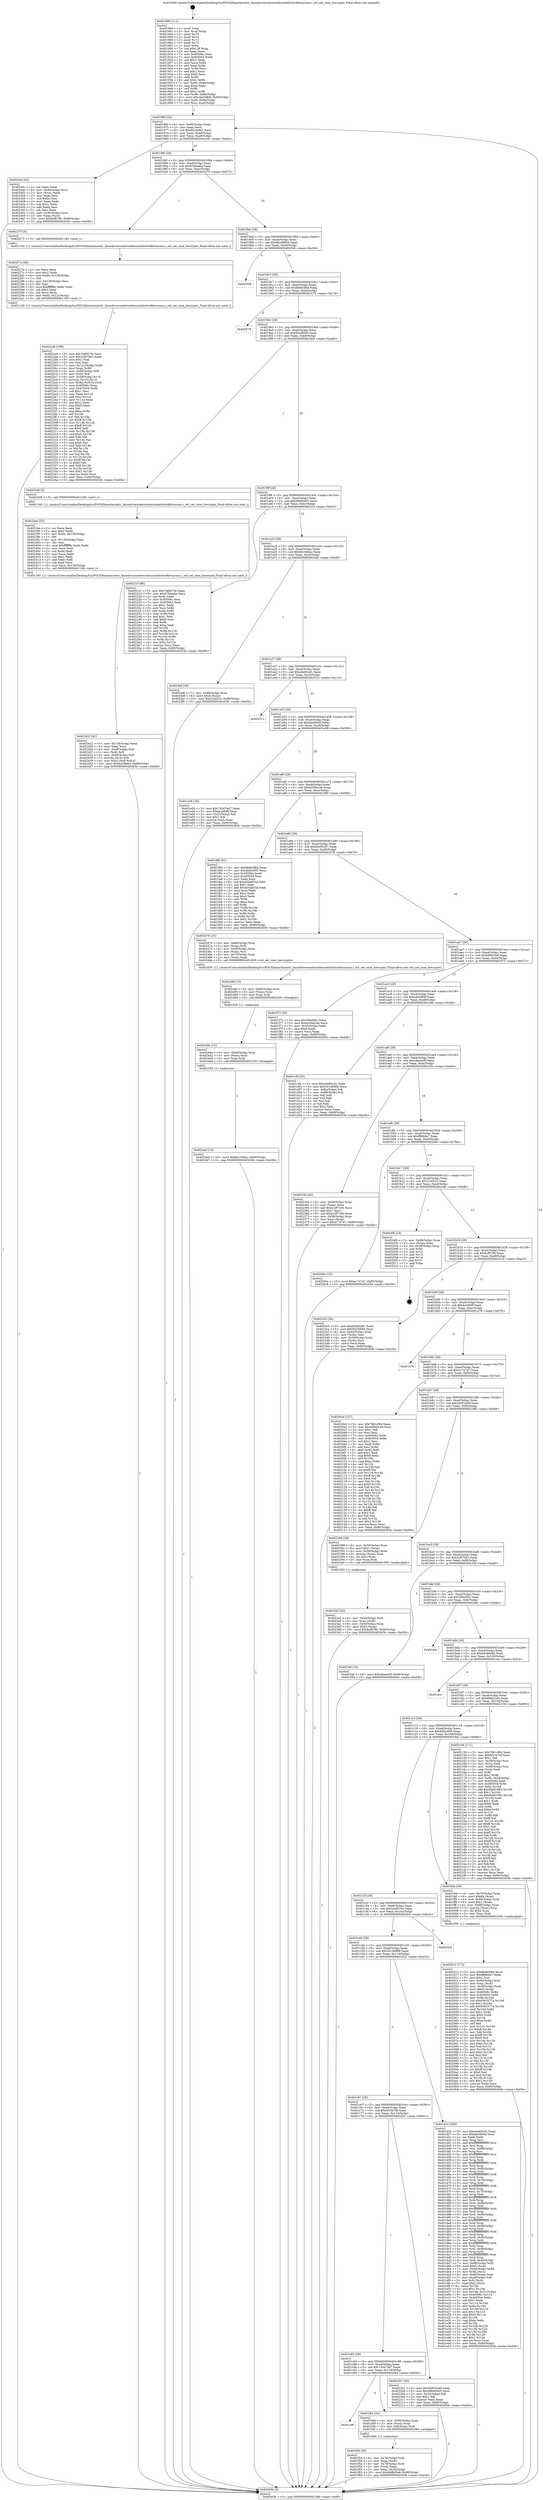 digraph "0x401900" {
  label = "0x401900 (/mnt/c/Users/mathe/Desktop/tcc/POCII/binaries/extr_linuxdriversnetwirelessinteliwlwifidvmrxon.c_iwl_set_rxon_hwcrypto_Final-ollvm.out::main(0))"
  labelloc = "t"
  node[shape=record]

  Entry [label="",width=0.3,height=0.3,shape=circle,fillcolor=black,style=filled]
  "0x40196f" [label="{
     0x40196f [32]\l
     | [instrs]\l
     &nbsp;&nbsp;0x40196f \<+6\>: mov -0x90(%rbp),%eax\l
     &nbsp;&nbsp;0x401975 \<+2\>: mov %eax,%ecx\l
     &nbsp;&nbsp;0x401977 \<+6\>: sub $0x82c5bfe3,%ecx\l
     &nbsp;&nbsp;0x40197d \<+6\>: mov %eax,-0xa4(%rbp)\l
     &nbsp;&nbsp;0x401983 \<+6\>: mov %ecx,-0xa8(%rbp)\l
     &nbsp;&nbsp;0x401989 \<+6\>: je 000000000040244c \<main+0xb4c\>\l
  }"]
  "0x40244c" [label="{
     0x40244c [42]\l
     | [instrs]\l
     &nbsp;&nbsp;0x40244c \<+2\>: xor %eax,%eax\l
     &nbsp;&nbsp;0x40244e \<+4\>: mov -0x40(%rbp),%rcx\l
     &nbsp;&nbsp;0x402452 \<+2\>: mov (%rcx),%edx\l
     &nbsp;&nbsp;0x402454 \<+2\>: mov %eax,%esi\l
     &nbsp;&nbsp;0x402456 \<+2\>: sub %edx,%esi\l
     &nbsp;&nbsp;0x402458 \<+2\>: mov %eax,%edx\l
     &nbsp;&nbsp;0x40245a \<+3\>: sub $0x1,%edx\l
     &nbsp;&nbsp;0x40245d \<+2\>: add %edx,%esi\l
     &nbsp;&nbsp;0x40245f \<+2\>: sub %esi,%eax\l
     &nbsp;&nbsp;0x402461 \<+4\>: mov -0x40(%rbp),%rcx\l
     &nbsp;&nbsp;0x402465 \<+2\>: mov %eax,(%rcx)\l
     &nbsp;&nbsp;0x402467 \<+10\>: movl $0x8cf9786,-0x90(%rbp)\l
     &nbsp;&nbsp;0x402471 \<+5\>: jmp 000000000040263b \<main+0xd3b\>\l
  }"]
  "0x40198f" [label="{
     0x40198f [28]\l
     | [instrs]\l
     &nbsp;&nbsp;0x40198f \<+5\>: jmp 0000000000401994 \<main+0x94\>\l
     &nbsp;&nbsp;0x401994 \<+6\>: mov -0xa4(%rbp),%eax\l
     &nbsp;&nbsp;0x40199a \<+5\>: sub $0x87fdae6a,%eax\l
     &nbsp;&nbsp;0x40199f \<+6\>: mov %eax,-0xac(%rbp)\l
     &nbsp;&nbsp;0x4019a5 \<+6\>: je 0000000000402275 \<main+0x975\>\l
  }"]
  Exit [label="",width=0.3,height=0.3,shape=circle,fillcolor=black,style=filled,peripheries=2]
  "0x402275" [label="{
     0x402275 [5]\l
     | [instrs]\l
     &nbsp;&nbsp;0x402275 \<+5\>: call 0000000000401160 \<next_i\>\l
     | [calls]\l
     &nbsp;&nbsp;0x401160 \{1\} (/mnt/c/Users/mathe/Desktop/tcc/POCII/binaries/extr_linuxdriversnetwirelessinteliwlwifidvmrxon.c_iwl_set_rxon_hwcrypto_Final-ollvm.out::next_i)\l
  }"]
  "0x4019ab" [label="{
     0x4019ab [28]\l
     | [instrs]\l
     &nbsp;&nbsp;0x4019ab \<+5\>: jmp 00000000004019b0 \<main+0xb0\>\l
     &nbsp;&nbsp;0x4019b0 \<+6\>: mov -0xa4(%rbp),%eax\l
     &nbsp;&nbsp;0x4019b6 \<+5\>: sub $0x8b2d892e,%eax\l
     &nbsp;&nbsp;0x4019bb \<+6\>: mov %eax,-0xb0(%rbp)\l
     &nbsp;&nbsp;0x4019c1 \<+6\>: je 0000000000402558 \<main+0xc58\>\l
  }"]
  "0x4024ad" [label="{
     0x4024ad [15]\l
     | [instrs]\l
     &nbsp;&nbsp;0x4024ad \<+10\>: movl $0x9e1046ac,-0x90(%rbp)\l
     &nbsp;&nbsp;0x4024b7 \<+5\>: jmp 000000000040263b \<main+0xd3b\>\l
  }"]
  "0x402558" [label="{
     0x402558\l
  }", style=dashed]
  "0x4019c7" [label="{
     0x4019c7 [28]\l
     | [instrs]\l
     &nbsp;&nbsp;0x4019c7 \<+5\>: jmp 00000000004019cc \<main+0xcc\>\l
     &nbsp;&nbsp;0x4019cc \<+6\>: mov -0xa4(%rbp),%eax\l
     &nbsp;&nbsp;0x4019d2 \<+5\>: sub $0x8b8d3fbd,%eax\l
     &nbsp;&nbsp;0x4019d7 \<+6\>: mov %eax,-0xb4(%rbp)\l
     &nbsp;&nbsp;0x4019dd \<+6\>: je 0000000000402579 \<main+0xc79\>\l
  }"]
  "0x40249e" [label="{
     0x40249e [15]\l
     | [instrs]\l
     &nbsp;&nbsp;0x40249e \<+4\>: mov -0x48(%rbp),%rax\l
     &nbsp;&nbsp;0x4024a2 \<+3\>: mov (%rax),%rax\l
     &nbsp;&nbsp;0x4024a5 \<+3\>: mov %rax,%rdi\l
     &nbsp;&nbsp;0x4024a8 \<+5\>: call 0000000000401030 \<free@plt\>\l
     | [calls]\l
     &nbsp;&nbsp;0x401030 \{1\} (unknown)\l
  }"]
  "0x402579" [label="{
     0x402579\l
  }", style=dashed]
  "0x4019e3" [label="{
     0x4019e3 [28]\l
     | [instrs]\l
     &nbsp;&nbsp;0x4019e3 \<+5\>: jmp 00000000004019e8 \<main+0xe8\>\l
     &nbsp;&nbsp;0x4019e8 \<+6\>: mov -0xa4(%rbp),%eax\l
     &nbsp;&nbsp;0x4019ee \<+5\>: sub $0x942df450,%eax\l
     &nbsp;&nbsp;0x4019f3 \<+6\>: mov %eax,-0xb8(%rbp)\l
     &nbsp;&nbsp;0x4019f9 \<+6\>: je 00000000004023e9 \<main+0xae9\>\l
  }"]
  "0x40248f" [label="{
     0x40248f [15]\l
     | [instrs]\l
     &nbsp;&nbsp;0x40248f \<+4\>: mov -0x60(%rbp),%rax\l
     &nbsp;&nbsp;0x402493 \<+3\>: mov (%rax),%rax\l
     &nbsp;&nbsp;0x402496 \<+3\>: mov %rax,%rdi\l
     &nbsp;&nbsp;0x402499 \<+5\>: call 0000000000401030 \<free@plt\>\l
     | [calls]\l
     &nbsp;&nbsp;0x401030 \{1\} (unknown)\l
  }"]
  "0x4023e9" [label="{
     0x4023e9 [5]\l
     | [instrs]\l
     &nbsp;&nbsp;0x4023e9 \<+5\>: call 0000000000401160 \<next_i\>\l
     | [calls]\l
     &nbsp;&nbsp;0x401160 \{1\} (/mnt/c/Users/mathe/Desktop/tcc/POCII/binaries/extr_linuxdriversnetwirelessinteliwlwifidvmrxon.c_iwl_set_rxon_hwcrypto_Final-ollvm.out::next_i)\l
  }"]
  "0x4019ff" [label="{
     0x4019ff [28]\l
     | [instrs]\l
     &nbsp;&nbsp;0x4019ff \<+5\>: jmp 0000000000401a04 \<main+0x104\>\l
     &nbsp;&nbsp;0x401a04 \<+6\>: mov -0xa4(%rbp),%eax\l
     &nbsp;&nbsp;0x401a0a \<+5\>: sub $0x99b90405,%eax\l
     &nbsp;&nbsp;0x401a0f \<+6\>: mov %eax,-0xbc(%rbp)\l
     &nbsp;&nbsp;0x401a15 \<+6\>: je 000000000040221f \<main+0x91f\>\l
  }"]
  "0x402422" [label="{
     0x402422 [42]\l
     | [instrs]\l
     &nbsp;&nbsp;0x402422 \<+6\>: mov -0x134(%rbp),%ecx\l
     &nbsp;&nbsp;0x402428 \<+3\>: imul %eax,%ecx\l
     &nbsp;&nbsp;0x40242b \<+4\>: mov -0x48(%rbp),%r8\l
     &nbsp;&nbsp;0x40242f \<+3\>: mov (%r8),%r8\l
     &nbsp;&nbsp;0x402432 \<+4\>: mov -0x40(%rbp),%r9\l
     &nbsp;&nbsp;0x402436 \<+3\>: movslq (%r9),%r9\l
     &nbsp;&nbsp;0x402439 \<+4\>: mov %ecx,(%r8,%r9,4)\l
     &nbsp;&nbsp;0x40243d \<+10\>: movl $0x82c5bfe3,-0x90(%rbp)\l
     &nbsp;&nbsp;0x402447 \<+5\>: jmp 000000000040263b \<main+0xd3b\>\l
  }"]
  "0x40221f" [label="{
     0x40221f [86]\l
     | [instrs]\l
     &nbsp;&nbsp;0x40221f \<+5\>: mov $0x7e8957fe,%eax\l
     &nbsp;&nbsp;0x402224 \<+5\>: mov $0x87fdae6a,%ecx\l
     &nbsp;&nbsp;0x402229 \<+2\>: xor %edx,%edx\l
     &nbsp;&nbsp;0x40222b \<+7\>: mov 0x40506c,%esi\l
     &nbsp;&nbsp;0x402232 \<+7\>: mov 0x405054,%edi\l
     &nbsp;&nbsp;0x402239 \<+3\>: sub $0x1,%edx\l
     &nbsp;&nbsp;0x40223c \<+3\>: mov %esi,%r8d\l
     &nbsp;&nbsp;0x40223f \<+3\>: add %edx,%r8d\l
     &nbsp;&nbsp;0x402242 \<+4\>: imul %r8d,%esi\l
     &nbsp;&nbsp;0x402246 \<+3\>: and $0x1,%esi\l
     &nbsp;&nbsp;0x402249 \<+3\>: cmp $0x0,%esi\l
     &nbsp;&nbsp;0x40224c \<+4\>: sete %r9b\l
     &nbsp;&nbsp;0x402250 \<+3\>: cmp $0xa,%edi\l
     &nbsp;&nbsp;0x402253 \<+4\>: setl %r10b\l
     &nbsp;&nbsp;0x402257 \<+3\>: mov %r9b,%r11b\l
     &nbsp;&nbsp;0x40225a \<+3\>: and %r10b,%r11b\l
     &nbsp;&nbsp;0x40225d \<+3\>: xor %r10b,%r9b\l
     &nbsp;&nbsp;0x402260 \<+3\>: or %r9b,%r11b\l
     &nbsp;&nbsp;0x402263 \<+4\>: test $0x1,%r11b\l
     &nbsp;&nbsp;0x402267 \<+3\>: cmovne %ecx,%eax\l
     &nbsp;&nbsp;0x40226a \<+6\>: mov %eax,-0x90(%rbp)\l
     &nbsp;&nbsp;0x402270 \<+5\>: jmp 000000000040263b \<main+0xd3b\>\l
  }"]
  "0x401a1b" [label="{
     0x401a1b [28]\l
     | [instrs]\l
     &nbsp;&nbsp;0x401a1b \<+5\>: jmp 0000000000401a20 \<main+0x120\>\l
     &nbsp;&nbsp;0x401a20 \<+6\>: mov -0xa4(%rbp),%eax\l
     &nbsp;&nbsp;0x401a26 \<+5\>: sub $0x9e1046ac,%eax\l
     &nbsp;&nbsp;0x401a2b \<+6\>: mov %eax,-0xc0(%rbp)\l
     &nbsp;&nbsp;0x401a31 \<+6\>: je 00000000004024df \<main+0xbdf\>\l
  }"]
  "0x4023ee" [label="{
     0x4023ee [52]\l
     | [instrs]\l
     &nbsp;&nbsp;0x4023ee \<+2\>: xor %ecx,%ecx\l
     &nbsp;&nbsp;0x4023f0 \<+5\>: mov $0x2,%edx\l
     &nbsp;&nbsp;0x4023f5 \<+6\>: mov %edx,-0x130(%rbp)\l
     &nbsp;&nbsp;0x4023fb \<+1\>: cltd\l
     &nbsp;&nbsp;0x4023fc \<+6\>: mov -0x130(%rbp),%esi\l
     &nbsp;&nbsp;0x402402 \<+2\>: idiv %esi\l
     &nbsp;&nbsp;0x402404 \<+6\>: imul $0xfffffffe,%edx,%edx\l
     &nbsp;&nbsp;0x40240a \<+2\>: mov %ecx,%edi\l
     &nbsp;&nbsp;0x40240c \<+2\>: sub %edx,%edi\l
     &nbsp;&nbsp;0x40240e \<+2\>: mov %ecx,%edx\l
     &nbsp;&nbsp;0x402410 \<+3\>: sub $0x1,%edx\l
     &nbsp;&nbsp;0x402413 \<+2\>: add %edx,%edi\l
     &nbsp;&nbsp;0x402415 \<+2\>: sub %edi,%ecx\l
     &nbsp;&nbsp;0x402417 \<+6\>: mov %ecx,-0x134(%rbp)\l
     &nbsp;&nbsp;0x40241d \<+5\>: call 0000000000401160 \<next_i\>\l
     | [calls]\l
     &nbsp;&nbsp;0x401160 \{1\} (/mnt/c/Users/mathe/Desktop/tcc/POCII/binaries/extr_linuxdriversnetwirelessinteliwlwifidvmrxon.c_iwl_set_rxon_hwcrypto_Final-ollvm.out::next_i)\l
  }"]
  "0x4024df" [label="{
     0x4024df [28]\l
     | [instrs]\l
     &nbsp;&nbsp;0x4024df \<+7\>: mov -0x88(%rbp),%rax\l
     &nbsp;&nbsp;0x4024e6 \<+6\>: movl $0x0,(%rax)\l
     &nbsp;&nbsp;0x4024ec \<+10\>: movl $0x31bf223,-0x90(%rbp)\l
     &nbsp;&nbsp;0x4024f6 \<+5\>: jmp 000000000040263b \<main+0xd3b\>\l
  }"]
  "0x401a37" [label="{
     0x401a37 [28]\l
     | [instrs]\l
     &nbsp;&nbsp;0x401a37 \<+5\>: jmp 0000000000401a3c \<main+0x13c\>\l
     &nbsp;&nbsp;0x401a3c \<+6\>: mov -0xa4(%rbp),%eax\l
     &nbsp;&nbsp;0x401a42 \<+5\>: sub $0xa4e65cd1,%eax\l
     &nbsp;&nbsp;0x401a47 \<+6\>: mov %eax,-0xc4(%rbp)\l
     &nbsp;&nbsp;0x401a4d \<+6\>: je 0000000000402513 \<main+0xc13\>\l
  }"]
  "0x4023a5" [label="{
     0x4023a5 [32]\l
     | [instrs]\l
     &nbsp;&nbsp;0x4023a5 \<+4\>: mov -0x48(%rbp),%rdi\l
     &nbsp;&nbsp;0x4023a9 \<+3\>: mov %rax,(%rdi)\l
     &nbsp;&nbsp;0x4023ac \<+4\>: mov -0x40(%rbp),%rax\l
     &nbsp;&nbsp;0x4023b0 \<+6\>: movl $0x0,(%rax)\l
     &nbsp;&nbsp;0x4023b6 \<+10\>: movl $0x8cf9786,-0x90(%rbp)\l
     &nbsp;&nbsp;0x4023c0 \<+5\>: jmp 000000000040263b \<main+0xd3b\>\l
  }"]
  "0x402513" [label="{
     0x402513\l
  }", style=dashed]
  "0x401a53" [label="{
     0x401a53 [28]\l
     | [instrs]\l
     &nbsp;&nbsp;0x401a53 \<+5\>: jmp 0000000000401a58 \<main+0x158\>\l
     &nbsp;&nbsp;0x401a58 \<+6\>: mov -0xa4(%rbp),%eax\l
     &nbsp;&nbsp;0x401a5e \<+5\>: sub $0xabc9fc0d,%eax\l
     &nbsp;&nbsp;0x401a63 \<+6\>: mov %eax,-0xc8(%rbp)\l
     &nbsp;&nbsp;0x401a69 \<+6\>: je 0000000000401e58 \<main+0x558\>\l
  }"]
  "0x4022a6" [label="{
     0x4022a6 [169]\l
     | [instrs]\l
     &nbsp;&nbsp;0x4022a6 \<+5\>: mov $0x7e8957fe,%ecx\l
     &nbsp;&nbsp;0x4022ab \<+5\>: mov $0x3cf070e3,%edx\l
     &nbsp;&nbsp;0x4022b0 \<+3\>: mov $0x1,%dil\l
     &nbsp;&nbsp;0x4022b3 \<+2\>: xor %esi,%esi\l
     &nbsp;&nbsp;0x4022b5 \<+7\>: mov -0x12c(%rbp),%r8d\l
     &nbsp;&nbsp;0x4022bc \<+4\>: imul %eax,%r8d\l
     &nbsp;&nbsp;0x4022c0 \<+4\>: mov -0x60(%rbp),%r9\l
     &nbsp;&nbsp;0x4022c4 \<+3\>: mov (%r9),%r9\l
     &nbsp;&nbsp;0x4022c7 \<+4\>: mov -0x58(%rbp),%r10\l
     &nbsp;&nbsp;0x4022cb \<+3\>: movslq (%r10),%r10\l
     &nbsp;&nbsp;0x4022ce \<+4\>: mov %r8d,(%r9,%r10,4)\l
     &nbsp;&nbsp;0x4022d2 \<+7\>: mov 0x40506c,%eax\l
     &nbsp;&nbsp;0x4022d9 \<+8\>: mov 0x405054,%r8d\l
     &nbsp;&nbsp;0x4022e1 \<+3\>: sub $0x1,%esi\l
     &nbsp;&nbsp;0x4022e4 \<+3\>: mov %eax,%r11d\l
     &nbsp;&nbsp;0x4022e7 \<+3\>: add %esi,%r11d\l
     &nbsp;&nbsp;0x4022ea \<+4\>: imul %r11d,%eax\l
     &nbsp;&nbsp;0x4022ee \<+3\>: and $0x1,%eax\l
     &nbsp;&nbsp;0x4022f1 \<+3\>: cmp $0x0,%eax\l
     &nbsp;&nbsp;0x4022f4 \<+3\>: sete %bl\l
     &nbsp;&nbsp;0x4022f7 \<+4\>: cmp $0xa,%r8d\l
     &nbsp;&nbsp;0x4022fb \<+4\>: setl %r14b\l
     &nbsp;&nbsp;0x4022ff \<+3\>: mov %bl,%r15b\l
     &nbsp;&nbsp;0x402302 \<+4\>: xor $0xff,%r15b\l
     &nbsp;&nbsp;0x402306 \<+3\>: mov %r14b,%r12b\l
     &nbsp;&nbsp;0x402309 \<+4\>: xor $0xff,%r12b\l
     &nbsp;&nbsp;0x40230d \<+4\>: xor $0x0,%dil\l
     &nbsp;&nbsp;0x402311 \<+3\>: mov %r15b,%r13b\l
     &nbsp;&nbsp;0x402314 \<+4\>: and $0x0,%r13b\l
     &nbsp;&nbsp;0x402318 \<+3\>: and %dil,%bl\l
     &nbsp;&nbsp;0x40231b \<+3\>: mov %r12b,%al\l
     &nbsp;&nbsp;0x40231e \<+2\>: and $0x0,%al\l
     &nbsp;&nbsp;0x402320 \<+3\>: and %dil,%r14b\l
     &nbsp;&nbsp;0x402323 \<+3\>: or %bl,%r13b\l
     &nbsp;&nbsp;0x402326 \<+3\>: or %r14b,%al\l
     &nbsp;&nbsp;0x402329 \<+3\>: xor %al,%r13b\l
     &nbsp;&nbsp;0x40232c \<+3\>: or %r12b,%r15b\l
     &nbsp;&nbsp;0x40232f \<+4\>: xor $0xff,%r15b\l
     &nbsp;&nbsp;0x402333 \<+4\>: or $0x0,%dil\l
     &nbsp;&nbsp;0x402337 \<+3\>: and %dil,%r15b\l
     &nbsp;&nbsp;0x40233a \<+3\>: or %r15b,%r13b\l
     &nbsp;&nbsp;0x40233d \<+4\>: test $0x1,%r13b\l
     &nbsp;&nbsp;0x402341 \<+3\>: cmovne %edx,%ecx\l
     &nbsp;&nbsp;0x402344 \<+6\>: mov %ecx,-0x90(%rbp)\l
     &nbsp;&nbsp;0x40234a \<+5\>: jmp 000000000040263b \<main+0xd3b\>\l
  }"]
  "0x401e58" [label="{
     0x401e58 [30]\l
     | [instrs]\l
     &nbsp;&nbsp;0x401e58 \<+5\>: mov $0x743d74d7,%eax\l
     &nbsp;&nbsp;0x401e5d \<+5\>: mov $0xdc20b9f,%ecx\l
     &nbsp;&nbsp;0x401e62 \<+3\>: mov -0x31(%rbp),%dl\l
     &nbsp;&nbsp;0x401e65 \<+3\>: test $0x1,%dl\l
     &nbsp;&nbsp;0x401e68 \<+3\>: cmovne %ecx,%eax\l
     &nbsp;&nbsp;0x401e6b \<+6\>: mov %eax,-0x90(%rbp)\l
     &nbsp;&nbsp;0x401e71 \<+5\>: jmp 000000000040263b \<main+0xd3b\>\l
  }"]
  "0x401a6f" [label="{
     0x401a6f [28]\l
     | [instrs]\l
     &nbsp;&nbsp;0x401a6f \<+5\>: jmp 0000000000401a74 \<main+0x174\>\l
     &nbsp;&nbsp;0x401a74 \<+6\>: mov -0xa4(%rbp),%eax\l
     &nbsp;&nbsp;0x401a7a \<+5\>: sub $0xb209a1ab,%eax\l
     &nbsp;&nbsp;0x401a7f \<+6\>: mov %eax,-0xcc(%rbp)\l
     &nbsp;&nbsp;0x401a85 \<+6\>: je 0000000000401f90 \<main+0x690\>\l
  }"]
  "0x40227a" [label="{
     0x40227a [44]\l
     | [instrs]\l
     &nbsp;&nbsp;0x40227a \<+2\>: xor %ecx,%ecx\l
     &nbsp;&nbsp;0x40227c \<+5\>: mov $0x2,%edx\l
     &nbsp;&nbsp;0x402281 \<+6\>: mov %edx,-0x128(%rbp)\l
     &nbsp;&nbsp;0x402287 \<+1\>: cltd\l
     &nbsp;&nbsp;0x402288 \<+6\>: mov -0x128(%rbp),%esi\l
     &nbsp;&nbsp;0x40228e \<+2\>: idiv %esi\l
     &nbsp;&nbsp;0x402290 \<+6\>: imul $0xfffffffe,%edx,%edx\l
     &nbsp;&nbsp;0x402296 \<+3\>: sub $0x1,%ecx\l
     &nbsp;&nbsp;0x402299 \<+2\>: sub %ecx,%edx\l
     &nbsp;&nbsp;0x40229b \<+6\>: mov %edx,-0x12c(%rbp)\l
     &nbsp;&nbsp;0x4022a1 \<+5\>: call 0000000000401160 \<next_i\>\l
     | [calls]\l
     &nbsp;&nbsp;0x401160 \{1\} (/mnt/c/Users/mathe/Desktop/tcc/POCII/binaries/extr_linuxdriversnetwirelessinteliwlwifidvmrxon.c_iwl_set_rxon_hwcrypto_Final-ollvm.out::next_i)\l
  }"]
  "0x401f90" [label="{
     0x401f90 [91]\l
     | [instrs]\l
     &nbsp;&nbsp;0x401f90 \<+5\>: mov $0x8b8d3fbd,%eax\l
     &nbsp;&nbsp;0x401f95 \<+5\>: mov $0x4bf2c695,%ecx\l
     &nbsp;&nbsp;0x401f9a \<+7\>: mov 0x40506c,%edx\l
     &nbsp;&nbsp;0x401fa1 \<+7\>: mov 0x405054,%esi\l
     &nbsp;&nbsp;0x401fa8 \<+2\>: mov %edx,%edi\l
     &nbsp;&nbsp;0x401faa \<+6\>: sub $0xe05a833d,%edi\l
     &nbsp;&nbsp;0x401fb0 \<+3\>: sub $0x1,%edi\l
     &nbsp;&nbsp;0x401fb3 \<+6\>: add $0xe05a833d,%edi\l
     &nbsp;&nbsp;0x401fb9 \<+3\>: imul %edi,%edx\l
     &nbsp;&nbsp;0x401fbc \<+3\>: and $0x1,%edx\l
     &nbsp;&nbsp;0x401fbf \<+3\>: cmp $0x0,%edx\l
     &nbsp;&nbsp;0x401fc2 \<+4\>: sete %r8b\l
     &nbsp;&nbsp;0x401fc6 \<+3\>: cmp $0xa,%esi\l
     &nbsp;&nbsp;0x401fc9 \<+4\>: setl %r9b\l
     &nbsp;&nbsp;0x401fcd \<+3\>: mov %r8b,%r10b\l
     &nbsp;&nbsp;0x401fd0 \<+3\>: and %r9b,%r10b\l
     &nbsp;&nbsp;0x401fd3 \<+3\>: xor %r9b,%r8b\l
     &nbsp;&nbsp;0x401fd6 \<+3\>: or %r8b,%r10b\l
     &nbsp;&nbsp;0x401fd9 \<+4\>: test $0x1,%r10b\l
     &nbsp;&nbsp;0x401fdd \<+3\>: cmovne %ecx,%eax\l
     &nbsp;&nbsp;0x401fe0 \<+6\>: mov %eax,-0x90(%rbp)\l
     &nbsp;&nbsp;0x401fe6 \<+5\>: jmp 000000000040263b \<main+0xd3b\>\l
  }"]
  "0x401a8b" [label="{
     0x401a8b [28]\l
     | [instrs]\l
     &nbsp;&nbsp;0x401a8b \<+5\>: jmp 0000000000401a90 \<main+0x190\>\l
     &nbsp;&nbsp;0x401a90 \<+6\>: mov -0xa4(%rbp),%eax\l
     &nbsp;&nbsp;0x401a96 \<+5\>: sub $0xb5e85c67,%eax\l
     &nbsp;&nbsp;0x401a9b \<+6\>: mov %eax,-0xd0(%rbp)\l
     &nbsp;&nbsp;0x401aa1 \<+6\>: je 0000000000402476 \<main+0xb76\>\l
  }"]
  "0x402012" [label="{
     0x402012 [172]\l
     | [instrs]\l
     &nbsp;&nbsp;0x402012 \<+5\>: mov $0x8b8d3fbd,%ecx\l
     &nbsp;&nbsp;0x402017 \<+5\>: mov $0xffbfb9a7,%edx\l
     &nbsp;&nbsp;0x40201c \<+3\>: mov $0x1,%sil\l
     &nbsp;&nbsp;0x40201f \<+4\>: mov -0x60(%rbp),%rdi\l
     &nbsp;&nbsp;0x402023 \<+3\>: mov %rax,(%rdi)\l
     &nbsp;&nbsp;0x402026 \<+4\>: mov -0x58(%rbp),%rax\l
     &nbsp;&nbsp;0x40202a \<+6\>: movl $0x0,(%rax)\l
     &nbsp;&nbsp;0x402030 \<+8\>: mov 0x40506c,%r8d\l
     &nbsp;&nbsp;0x402038 \<+8\>: mov 0x405054,%r9d\l
     &nbsp;&nbsp;0x402040 \<+3\>: mov %r8d,%r10d\l
     &nbsp;&nbsp;0x402043 \<+7\>: sub $0x9363377a,%r10d\l
     &nbsp;&nbsp;0x40204a \<+4\>: sub $0x1,%r10d\l
     &nbsp;&nbsp;0x40204e \<+7\>: add $0x9363377a,%r10d\l
     &nbsp;&nbsp;0x402055 \<+4\>: imul %r10d,%r8d\l
     &nbsp;&nbsp;0x402059 \<+4\>: and $0x1,%r8d\l
     &nbsp;&nbsp;0x40205d \<+4\>: cmp $0x0,%r8d\l
     &nbsp;&nbsp;0x402061 \<+4\>: sete %r11b\l
     &nbsp;&nbsp;0x402065 \<+4\>: cmp $0xa,%r9d\l
     &nbsp;&nbsp;0x402069 \<+3\>: setl %bl\l
     &nbsp;&nbsp;0x40206c \<+3\>: mov %r11b,%r14b\l
     &nbsp;&nbsp;0x40206f \<+4\>: xor $0xff,%r14b\l
     &nbsp;&nbsp;0x402073 \<+3\>: mov %bl,%r15b\l
     &nbsp;&nbsp;0x402076 \<+4\>: xor $0xff,%r15b\l
     &nbsp;&nbsp;0x40207a \<+4\>: xor $0x0,%sil\l
     &nbsp;&nbsp;0x40207e \<+3\>: mov %r14b,%r12b\l
     &nbsp;&nbsp;0x402081 \<+4\>: and $0x0,%r12b\l
     &nbsp;&nbsp;0x402085 \<+3\>: and %sil,%r11b\l
     &nbsp;&nbsp;0x402088 \<+3\>: mov %r15b,%r13b\l
     &nbsp;&nbsp;0x40208b \<+4\>: and $0x0,%r13b\l
     &nbsp;&nbsp;0x40208f \<+3\>: and %sil,%bl\l
     &nbsp;&nbsp;0x402092 \<+3\>: or %r11b,%r12b\l
     &nbsp;&nbsp;0x402095 \<+3\>: or %bl,%r13b\l
     &nbsp;&nbsp;0x402098 \<+3\>: xor %r13b,%r12b\l
     &nbsp;&nbsp;0x40209b \<+3\>: or %r15b,%r14b\l
     &nbsp;&nbsp;0x40209e \<+4\>: xor $0xff,%r14b\l
     &nbsp;&nbsp;0x4020a2 \<+4\>: or $0x0,%sil\l
     &nbsp;&nbsp;0x4020a6 \<+3\>: and %sil,%r14b\l
     &nbsp;&nbsp;0x4020a9 \<+3\>: or %r14b,%r12b\l
     &nbsp;&nbsp;0x4020ac \<+4\>: test $0x1,%r12b\l
     &nbsp;&nbsp;0x4020b0 \<+3\>: cmovne %edx,%ecx\l
     &nbsp;&nbsp;0x4020b3 \<+6\>: mov %ecx,-0x90(%rbp)\l
     &nbsp;&nbsp;0x4020b9 \<+5\>: jmp 000000000040263b \<main+0xd3b\>\l
  }"]
  "0x402476" [label="{
     0x402476 [25]\l
     | [instrs]\l
     &nbsp;&nbsp;0x402476 \<+4\>: mov -0x60(%rbp),%rax\l
     &nbsp;&nbsp;0x40247a \<+3\>: mov (%rax),%rdi\l
     &nbsp;&nbsp;0x40247d \<+4\>: mov -0x48(%rbp),%rax\l
     &nbsp;&nbsp;0x402481 \<+3\>: mov (%rax),%rsi\l
     &nbsp;&nbsp;0x402484 \<+4\>: mov -0x70(%rbp),%rax\l
     &nbsp;&nbsp;0x402488 \<+2\>: mov (%rax),%edx\l
     &nbsp;&nbsp;0x40248a \<+5\>: call 0000000000401630 \<iwl_set_rxon_hwcrypto\>\l
     | [calls]\l
     &nbsp;&nbsp;0x401630 \{1\} (/mnt/c/Users/mathe/Desktop/tcc/POCII/binaries/extr_linuxdriversnetwirelessinteliwlwifidvmrxon.c_iwl_set_rxon_hwcrypto_Final-ollvm.out::iwl_set_rxon_hwcrypto)\l
  }"]
  "0x401aa7" [label="{
     0x401aa7 [28]\l
     | [instrs]\l
     &nbsp;&nbsp;0x401aa7 \<+5\>: jmp 0000000000401aac \<main+0x1ac\>\l
     &nbsp;&nbsp;0x401aac \<+6\>: mov -0xa4(%rbp),%eax\l
     &nbsp;&nbsp;0x401ab2 \<+5\>: sub $0xbbfb03e6,%eax\l
     &nbsp;&nbsp;0x401ab7 \<+6\>: mov %eax,-0xd4(%rbp)\l
     &nbsp;&nbsp;0x401abd \<+6\>: je 0000000000401f72 \<main+0x672\>\l
  }"]
  "0x401f54" [label="{
     0x401f54 [30]\l
     | [instrs]\l
     &nbsp;&nbsp;0x401f54 \<+4\>: mov -0x78(%rbp),%rdi\l
     &nbsp;&nbsp;0x401f58 \<+2\>: mov %eax,(%rdi)\l
     &nbsp;&nbsp;0x401f5a \<+4\>: mov -0x78(%rbp),%rdi\l
     &nbsp;&nbsp;0x401f5e \<+2\>: mov (%rdi),%eax\l
     &nbsp;&nbsp;0x401f60 \<+3\>: mov %eax,-0x30(%rbp)\l
     &nbsp;&nbsp;0x401f63 \<+10\>: movl $0xbbfb03e6,-0x90(%rbp)\l
     &nbsp;&nbsp;0x401f6d \<+5\>: jmp 000000000040263b \<main+0xd3b\>\l
  }"]
  "0x401f72" [label="{
     0x401f72 [30]\l
     | [instrs]\l
     &nbsp;&nbsp;0x401f72 \<+5\>: mov $0x3f4e0f2c,%eax\l
     &nbsp;&nbsp;0x401f77 \<+5\>: mov $0xb209a1ab,%ecx\l
     &nbsp;&nbsp;0x401f7c \<+3\>: mov -0x30(%rbp),%edx\l
     &nbsp;&nbsp;0x401f7f \<+3\>: cmp $0x0,%edx\l
     &nbsp;&nbsp;0x401f82 \<+3\>: cmove %ecx,%eax\l
     &nbsp;&nbsp;0x401f85 \<+6\>: mov %eax,-0x90(%rbp)\l
     &nbsp;&nbsp;0x401f8b \<+5\>: jmp 000000000040263b \<main+0xd3b\>\l
  }"]
  "0x401ac3" [label="{
     0x401ac3 [28]\l
     | [instrs]\l
     &nbsp;&nbsp;0x401ac3 \<+5\>: jmp 0000000000401ac8 \<main+0x1c8\>\l
     &nbsp;&nbsp;0x401ac8 \<+6\>: mov -0xa4(%rbp),%eax\l
     &nbsp;&nbsp;0x401ace \<+5\>: sub $0xcab3d84f,%eax\l
     &nbsp;&nbsp;0x401ad3 \<+6\>: mov %eax,-0xd8(%rbp)\l
     &nbsp;&nbsp;0x401ad9 \<+6\>: je 0000000000401cfd \<main+0x3fd\>\l
  }"]
  "0x401c9f" [label="{
     0x401c9f\l
  }", style=dashed]
  "0x401cfd" [label="{
     0x401cfd [53]\l
     | [instrs]\l
     &nbsp;&nbsp;0x401cfd \<+5\>: mov $0xa4e65cd1,%eax\l
     &nbsp;&nbsp;0x401d02 \<+5\>: mov $0x501db988,%ecx\l
     &nbsp;&nbsp;0x401d07 \<+6\>: mov -0x8a(%rbp),%dl\l
     &nbsp;&nbsp;0x401d0d \<+7\>: mov -0x89(%rbp),%sil\l
     &nbsp;&nbsp;0x401d14 \<+3\>: mov %dl,%dil\l
     &nbsp;&nbsp;0x401d17 \<+3\>: and %sil,%dil\l
     &nbsp;&nbsp;0x401d1a \<+3\>: xor %sil,%dl\l
     &nbsp;&nbsp;0x401d1d \<+3\>: or %dl,%dil\l
     &nbsp;&nbsp;0x401d20 \<+4\>: test $0x1,%dil\l
     &nbsp;&nbsp;0x401d24 \<+3\>: cmovne %ecx,%eax\l
     &nbsp;&nbsp;0x401d27 \<+6\>: mov %eax,-0x90(%rbp)\l
     &nbsp;&nbsp;0x401d2d \<+5\>: jmp 000000000040263b \<main+0xd3b\>\l
  }"]
  "0x401adf" [label="{
     0x401adf [28]\l
     | [instrs]\l
     &nbsp;&nbsp;0x401adf \<+5\>: jmp 0000000000401ae4 \<main+0x1e4\>\l
     &nbsp;&nbsp;0x401ae4 \<+6\>: mov -0xa4(%rbp),%eax\l
     &nbsp;&nbsp;0x401aea \<+5\>: sub $0xcdaeee5f,%eax\l
     &nbsp;&nbsp;0x401aef \<+6\>: mov %eax,-0xdc(%rbp)\l
     &nbsp;&nbsp;0x401af5 \<+6\>: je 000000000040235e \<main+0xa5e\>\l
  }"]
  "0x40263b" [label="{
     0x40263b [5]\l
     | [instrs]\l
     &nbsp;&nbsp;0x40263b \<+5\>: jmp 000000000040196f \<main+0x6f\>\l
  }"]
  "0x401900" [label="{
     0x401900 [111]\l
     | [instrs]\l
     &nbsp;&nbsp;0x401900 \<+1\>: push %rbp\l
     &nbsp;&nbsp;0x401901 \<+3\>: mov %rsp,%rbp\l
     &nbsp;&nbsp;0x401904 \<+2\>: push %r15\l
     &nbsp;&nbsp;0x401906 \<+2\>: push %r14\l
     &nbsp;&nbsp;0x401908 \<+2\>: push %r13\l
     &nbsp;&nbsp;0x40190a \<+2\>: push %r12\l
     &nbsp;&nbsp;0x40190c \<+1\>: push %rbx\l
     &nbsp;&nbsp;0x40190d \<+7\>: sub $0x128,%rsp\l
     &nbsp;&nbsp;0x401914 \<+2\>: xor %eax,%eax\l
     &nbsp;&nbsp;0x401916 \<+7\>: mov 0x40506c,%ecx\l
     &nbsp;&nbsp;0x40191d \<+7\>: mov 0x405054,%edx\l
     &nbsp;&nbsp;0x401924 \<+3\>: sub $0x1,%eax\l
     &nbsp;&nbsp;0x401927 \<+3\>: mov %ecx,%r8d\l
     &nbsp;&nbsp;0x40192a \<+3\>: add %eax,%r8d\l
     &nbsp;&nbsp;0x40192d \<+4\>: imul %r8d,%ecx\l
     &nbsp;&nbsp;0x401931 \<+3\>: and $0x1,%ecx\l
     &nbsp;&nbsp;0x401934 \<+3\>: cmp $0x0,%ecx\l
     &nbsp;&nbsp;0x401937 \<+4\>: sete %r9b\l
     &nbsp;&nbsp;0x40193b \<+4\>: and $0x1,%r9b\l
     &nbsp;&nbsp;0x40193f \<+7\>: mov %r9b,-0x8a(%rbp)\l
     &nbsp;&nbsp;0x401946 \<+3\>: cmp $0xa,%edx\l
     &nbsp;&nbsp;0x401949 \<+4\>: setl %r9b\l
     &nbsp;&nbsp;0x40194d \<+4\>: and $0x1,%r9b\l
     &nbsp;&nbsp;0x401951 \<+7\>: mov %r9b,-0x89(%rbp)\l
     &nbsp;&nbsp;0x401958 \<+10\>: movl $0xcab3d84f,-0x90(%rbp)\l
     &nbsp;&nbsp;0x401962 \<+6\>: mov %edi,-0x94(%rbp)\l
     &nbsp;&nbsp;0x401968 \<+7\>: mov %rsi,-0xa0(%rbp)\l
  }"]
  "0x401f44" [label="{
     0x401f44 [16]\l
     | [instrs]\l
     &nbsp;&nbsp;0x401f44 \<+4\>: mov -0x80(%rbp),%rax\l
     &nbsp;&nbsp;0x401f48 \<+3\>: mov (%rax),%rax\l
     &nbsp;&nbsp;0x401f4b \<+4\>: mov 0x8(%rax),%rdi\l
     &nbsp;&nbsp;0x401f4f \<+5\>: call 0000000000401060 \<atoi@plt\>\l
     | [calls]\l
     &nbsp;&nbsp;0x401060 \{1\} (unknown)\l
  }"]
  "0x40235e" [label="{
     0x40235e [42]\l
     | [instrs]\l
     &nbsp;&nbsp;0x40235e \<+4\>: mov -0x58(%rbp),%rax\l
     &nbsp;&nbsp;0x402362 \<+2\>: mov (%rax),%ecx\l
     &nbsp;&nbsp;0x402364 \<+6\>: add $0xe1df7c94,%ecx\l
     &nbsp;&nbsp;0x40236a \<+3\>: add $0x1,%ecx\l
     &nbsp;&nbsp;0x40236d \<+6\>: sub $0xe1df7c94,%ecx\l
     &nbsp;&nbsp;0x402373 \<+4\>: mov -0x58(%rbp),%rax\l
     &nbsp;&nbsp;0x402377 \<+2\>: mov %ecx,(%rax)\l
     &nbsp;&nbsp;0x402379 \<+10\>: movl $0xe17e7e7,-0x90(%rbp)\l
     &nbsp;&nbsp;0x402383 \<+5\>: jmp 000000000040263b \<main+0xd3b\>\l
  }"]
  "0x401afb" [label="{
     0x401afb [28]\l
     | [instrs]\l
     &nbsp;&nbsp;0x401afb \<+5\>: jmp 0000000000401b00 \<main+0x200\>\l
     &nbsp;&nbsp;0x401b00 \<+6\>: mov -0xa4(%rbp),%eax\l
     &nbsp;&nbsp;0x401b06 \<+5\>: sub $0xffbfb9a7,%eax\l
     &nbsp;&nbsp;0x401b0b \<+6\>: mov %eax,-0xe0(%rbp)\l
     &nbsp;&nbsp;0x401b11 \<+6\>: je 00000000004020be \<main+0x7be\>\l
  }"]
  "0x401c83" [label="{
     0x401c83 [28]\l
     | [instrs]\l
     &nbsp;&nbsp;0x401c83 \<+5\>: jmp 0000000000401c88 \<main+0x388\>\l
     &nbsp;&nbsp;0x401c88 \<+6\>: mov -0xa4(%rbp),%eax\l
     &nbsp;&nbsp;0x401c8e \<+5\>: sub $0x743d74d7,%eax\l
     &nbsp;&nbsp;0x401c93 \<+6\>: mov %eax,-0x118(%rbp)\l
     &nbsp;&nbsp;0x401c99 \<+6\>: je 0000000000401f44 \<main+0x644\>\l
  }"]
  "0x4020be" [label="{
     0x4020be [15]\l
     | [instrs]\l
     &nbsp;&nbsp;0x4020be \<+10\>: movl $0xe17e7e7,-0x90(%rbp)\l
     &nbsp;&nbsp;0x4020c8 \<+5\>: jmp 000000000040263b \<main+0xd3b\>\l
  }"]
  "0x401b17" [label="{
     0x401b17 [28]\l
     | [instrs]\l
     &nbsp;&nbsp;0x401b17 \<+5\>: jmp 0000000000401b1c \<main+0x21c\>\l
     &nbsp;&nbsp;0x401b1c \<+6\>: mov -0xa4(%rbp),%eax\l
     &nbsp;&nbsp;0x401b22 \<+5\>: sub $0x31bf223,%eax\l
     &nbsp;&nbsp;0x401b27 \<+6\>: mov %eax,-0xe4(%rbp)\l
     &nbsp;&nbsp;0x401b2d \<+6\>: je 00000000004024fb \<main+0xbfb\>\l
  }"]
  "0x402201" [label="{
     0x402201 [30]\l
     | [instrs]\l
     &nbsp;&nbsp;0x402201 \<+5\>: mov $0x2b952e49,%eax\l
     &nbsp;&nbsp;0x402206 \<+5\>: mov $0x99b90405,%ecx\l
     &nbsp;&nbsp;0x40220b \<+3\>: mov -0x29(%rbp),%dl\l
     &nbsp;&nbsp;0x40220e \<+3\>: test $0x1,%dl\l
     &nbsp;&nbsp;0x402211 \<+3\>: cmovne %ecx,%eax\l
     &nbsp;&nbsp;0x402214 \<+6\>: mov %eax,-0x90(%rbp)\l
     &nbsp;&nbsp;0x40221a \<+5\>: jmp 000000000040263b \<main+0xd3b\>\l
  }"]
  "0x4024fb" [label="{
     0x4024fb [24]\l
     | [instrs]\l
     &nbsp;&nbsp;0x4024fb \<+7\>: mov -0x88(%rbp),%rax\l
     &nbsp;&nbsp;0x402502 \<+2\>: mov (%rax),%eax\l
     &nbsp;&nbsp;0x402504 \<+4\>: lea -0x28(%rbp),%rsp\l
     &nbsp;&nbsp;0x402508 \<+1\>: pop %rbx\l
     &nbsp;&nbsp;0x402509 \<+2\>: pop %r12\l
     &nbsp;&nbsp;0x40250b \<+2\>: pop %r13\l
     &nbsp;&nbsp;0x40250d \<+2\>: pop %r14\l
     &nbsp;&nbsp;0x40250f \<+2\>: pop %r15\l
     &nbsp;&nbsp;0x402511 \<+1\>: pop %rbp\l
     &nbsp;&nbsp;0x402512 \<+1\>: ret\l
  }"]
  "0x401b33" [label="{
     0x401b33 [28]\l
     | [instrs]\l
     &nbsp;&nbsp;0x401b33 \<+5\>: jmp 0000000000401b38 \<main+0x238\>\l
     &nbsp;&nbsp;0x401b38 \<+6\>: mov -0xa4(%rbp),%eax\l
     &nbsp;&nbsp;0x401b3e \<+5\>: sub $0x8cf9786,%eax\l
     &nbsp;&nbsp;0x401b43 \<+6\>: mov %eax,-0xe8(%rbp)\l
     &nbsp;&nbsp;0x401b49 \<+6\>: je 00000000004023c5 \<main+0xac5\>\l
  }"]
  "0x401c67" [label="{
     0x401c67 [28]\l
     | [instrs]\l
     &nbsp;&nbsp;0x401c67 \<+5\>: jmp 0000000000401c6c \<main+0x36c\>\l
     &nbsp;&nbsp;0x401c6c \<+6\>: mov -0xa4(%rbp),%eax\l
     &nbsp;&nbsp;0x401c72 \<+5\>: sub $0x6f23a7fd,%eax\l
     &nbsp;&nbsp;0x401c77 \<+6\>: mov %eax,-0x114(%rbp)\l
     &nbsp;&nbsp;0x401c7d \<+6\>: je 0000000000402201 \<main+0x901\>\l
  }"]
  "0x4023c5" [label="{
     0x4023c5 [36]\l
     | [instrs]\l
     &nbsp;&nbsp;0x4023c5 \<+5\>: mov $0xb5e85c67,%eax\l
     &nbsp;&nbsp;0x4023ca \<+5\>: mov $0x942df450,%ecx\l
     &nbsp;&nbsp;0x4023cf \<+4\>: mov -0x40(%rbp),%rdx\l
     &nbsp;&nbsp;0x4023d3 \<+2\>: mov (%rdx),%esi\l
     &nbsp;&nbsp;0x4023d5 \<+4\>: mov -0x50(%rbp),%rdx\l
     &nbsp;&nbsp;0x4023d9 \<+2\>: cmp (%rdx),%esi\l
     &nbsp;&nbsp;0x4023db \<+3\>: cmovl %ecx,%eax\l
     &nbsp;&nbsp;0x4023de \<+6\>: mov %eax,-0x90(%rbp)\l
     &nbsp;&nbsp;0x4023e4 \<+5\>: jmp 000000000040263b \<main+0xd3b\>\l
  }"]
  "0x401b4f" [label="{
     0x401b4f [28]\l
     | [instrs]\l
     &nbsp;&nbsp;0x401b4f \<+5\>: jmp 0000000000401b54 \<main+0x254\>\l
     &nbsp;&nbsp;0x401b54 \<+6\>: mov -0xa4(%rbp),%eax\l
     &nbsp;&nbsp;0x401b5a \<+5\>: sub $0xdc20b9f,%eax\l
     &nbsp;&nbsp;0x401b5f \<+6\>: mov %eax,-0xec(%rbp)\l
     &nbsp;&nbsp;0x401b65 \<+6\>: je 0000000000401e76 \<main+0x576\>\l
  }"]
  "0x401d32" [label="{
     0x401d32 [294]\l
     | [instrs]\l
     &nbsp;&nbsp;0x401d32 \<+5\>: mov $0xa4e65cd1,%eax\l
     &nbsp;&nbsp;0x401d37 \<+5\>: mov $0xabc9fc0d,%ecx\l
     &nbsp;&nbsp;0x401d3c \<+2\>: xor %edx,%edx\l
     &nbsp;&nbsp;0x401d3e \<+3\>: mov %rsp,%rsi\l
     &nbsp;&nbsp;0x401d41 \<+4\>: add $0xfffffffffffffff0,%rsi\l
     &nbsp;&nbsp;0x401d45 \<+3\>: mov %rsi,%rsp\l
     &nbsp;&nbsp;0x401d48 \<+7\>: mov %rsi,-0x88(%rbp)\l
     &nbsp;&nbsp;0x401d4f \<+3\>: mov %rsp,%rsi\l
     &nbsp;&nbsp;0x401d52 \<+4\>: add $0xfffffffffffffff0,%rsi\l
     &nbsp;&nbsp;0x401d56 \<+3\>: mov %rsi,%rsp\l
     &nbsp;&nbsp;0x401d59 \<+3\>: mov %rsp,%rdi\l
     &nbsp;&nbsp;0x401d5c \<+4\>: add $0xfffffffffffffff0,%rdi\l
     &nbsp;&nbsp;0x401d60 \<+3\>: mov %rdi,%rsp\l
     &nbsp;&nbsp;0x401d63 \<+4\>: mov %rdi,-0x80(%rbp)\l
     &nbsp;&nbsp;0x401d67 \<+3\>: mov %rsp,%rdi\l
     &nbsp;&nbsp;0x401d6a \<+4\>: add $0xfffffffffffffff0,%rdi\l
     &nbsp;&nbsp;0x401d6e \<+3\>: mov %rdi,%rsp\l
     &nbsp;&nbsp;0x401d71 \<+4\>: mov %rdi,-0x78(%rbp)\l
     &nbsp;&nbsp;0x401d75 \<+3\>: mov %rsp,%rdi\l
     &nbsp;&nbsp;0x401d78 \<+4\>: add $0xfffffffffffffff0,%rdi\l
     &nbsp;&nbsp;0x401d7c \<+3\>: mov %rdi,%rsp\l
     &nbsp;&nbsp;0x401d7f \<+4\>: mov %rdi,-0x70(%rbp)\l
     &nbsp;&nbsp;0x401d83 \<+3\>: mov %rsp,%rdi\l
     &nbsp;&nbsp;0x401d86 \<+4\>: add $0xfffffffffffffff0,%rdi\l
     &nbsp;&nbsp;0x401d8a \<+3\>: mov %rdi,%rsp\l
     &nbsp;&nbsp;0x401d8d \<+4\>: mov %rdi,-0x68(%rbp)\l
     &nbsp;&nbsp;0x401d91 \<+3\>: mov %rsp,%rdi\l
     &nbsp;&nbsp;0x401d94 \<+4\>: add $0xfffffffffffffff0,%rdi\l
     &nbsp;&nbsp;0x401d98 \<+3\>: mov %rdi,%rsp\l
     &nbsp;&nbsp;0x401d9b \<+4\>: mov %rdi,-0x60(%rbp)\l
     &nbsp;&nbsp;0x401d9f \<+3\>: mov %rsp,%rdi\l
     &nbsp;&nbsp;0x401da2 \<+4\>: add $0xfffffffffffffff0,%rdi\l
     &nbsp;&nbsp;0x401da6 \<+3\>: mov %rdi,%rsp\l
     &nbsp;&nbsp;0x401da9 \<+4\>: mov %rdi,-0x58(%rbp)\l
     &nbsp;&nbsp;0x401dad \<+3\>: mov %rsp,%rdi\l
     &nbsp;&nbsp;0x401db0 \<+4\>: add $0xfffffffffffffff0,%rdi\l
     &nbsp;&nbsp;0x401db4 \<+3\>: mov %rdi,%rsp\l
     &nbsp;&nbsp;0x401db7 \<+4\>: mov %rdi,-0x50(%rbp)\l
     &nbsp;&nbsp;0x401dbb \<+3\>: mov %rsp,%rdi\l
     &nbsp;&nbsp;0x401dbe \<+4\>: add $0xfffffffffffffff0,%rdi\l
     &nbsp;&nbsp;0x401dc2 \<+3\>: mov %rdi,%rsp\l
     &nbsp;&nbsp;0x401dc5 \<+4\>: mov %rdi,-0x48(%rbp)\l
     &nbsp;&nbsp;0x401dc9 \<+3\>: mov %rsp,%rdi\l
     &nbsp;&nbsp;0x401dcc \<+4\>: add $0xfffffffffffffff0,%rdi\l
     &nbsp;&nbsp;0x401dd0 \<+3\>: mov %rdi,%rsp\l
     &nbsp;&nbsp;0x401dd3 \<+4\>: mov %rdi,-0x40(%rbp)\l
     &nbsp;&nbsp;0x401dd7 \<+7\>: mov -0x88(%rbp),%rdi\l
     &nbsp;&nbsp;0x401dde \<+6\>: movl $0x0,(%rdi)\l
     &nbsp;&nbsp;0x401de4 \<+7\>: mov -0x94(%rbp),%r8d\l
     &nbsp;&nbsp;0x401deb \<+3\>: mov %r8d,(%rsi)\l
     &nbsp;&nbsp;0x401dee \<+4\>: mov -0x80(%rbp),%rdi\l
     &nbsp;&nbsp;0x401df2 \<+7\>: mov -0xa0(%rbp),%r9\l
     &nbsp;&nbsp;0x401df9 \<+3\>: mov %r9,(%rdi)\l
     &nbsp;&nbsp;0x401dfc \<+3\>: cmpl $0x2,(%rsi)\l
     &nbsp;&nbsp;0x401dff \<+4\>: setne %r10b\l
     &nbsp;&nbsp;0x401e03 \<+4\>: and $0x1,%r10b\l
     &nbsp;&nbsp;0x401e07 \<+4\>: mov %r10b,-0x31(%rbp)\l
     &nbsp;&nbsp;0x401e0b \<+8\>: mov 0x40506c,%r11d\l
     &nbsp;&nbsp;0x401e13 \<+7\>: mov 0x405054,%ebx\l
     &nbsp;&nbsp;0x401e1a \<+3\>: sub $0x1,%edx\l
     &nbsp;&nbsp;0x401e1d \<+3\>: mov %r11d,%r14d\l
     &nbsp;&nbsp;0x401e20 \<+3\>: add %edx,%r14d\l
     &nbsp;&nbsp;0x401e23 \<+4\>: imul %r14d,%r11d\l
     &nbsp;&nbsp;0x401e27 \<+4\>: and $0x1,%r11d\l
     &nbsp;&nbsp;0x401e2b \<+4\>: cmp $0x0,%r11d\l
     &nbsp;&nbsp;0x401e2f \<+4\>: sete %r10b\l
     &nbsp;&nbsp;0x401e33 \<+3\>: cmp $0xa,%ebx\l
     &nbsp;&nbsp;0x401e36 \<+4\>: setl %r15b\l
     &nbsp;&nbsp;0x401e3a \<+3\>: mov %r10b,%r12b\l
     &nbsp;&nbsp;0x401e3d \<+3\>: and %r15b,%r12b\l
     &nbsp;&nbsp;0x401e40 \<+3\>: xor %r15b,%r10b\l
     &nbsp;&nbsp;0x401e43 \<+3\>: or %r10b,%r12b\l
     &nbsp;&nbsp;0x401e46 \<+4\>: test $0x1,%r12b\l
     &nbsp;&nbsp;0x401e4a \<+3\>: cmovne %ecx,%eax\l
     &nbsp;&nbsp;0x401e4d \<+6\>: mov %eax,-0x90(%rbp)\l
     &nbsp;&nbsp;0x401e53 \<+5\>: jmp 000000000040263b \<main+0xd3b\>\l
  }"]
  "0x401e76" [label="{
     0x401e76\l
  }", style=dashed]
  "0x401b6b" [label="{
     0x401b6b [28]\l
     | [instrs]\l
     &nbsp;&nbsp;0x401b6b \<+5\>: jmp 0000000000401b70 \<main+0x270\>\l
     &nbsp;&nbsp;0x401b70 \<+6\>: mov -0xa4(%rbp),%eax\l
     &nbsp;&nbsp;0x401b76 \<+5\>: sub $0xe17e7e7,%eax\l
     &nbsp;&nbsp;0x401b7b \<+6\>: mov %eax,-0xf0(%rbp)\l
     &nbsp;&nbsp;0x401b81 \<+6\>: je 00000000004020cd \<main+0x7cd\>\l
  }"]
  "0x401c4b" [label="{
     0x401c4b [28]\l
     | [instrs]\l
     &nbsp;&nbsp;0x401c4b \<+5\>: jmp 0000000000401c50 \<main+0x350\>\l
     &nbsp;&nbsp;0x401c50 \<+6\>: mov -0xa4(%rbp),%eax\l
     &nbsp;&nbsp;0x401c56 \<+5\>: sub $0x501db988,%eax\l
     &nbsp;&nbsp;0x401c5b \<+6\>: mov %eax,-0x110(%rbp)\l
     &nbsp;&nbsp;0x401c61 \<+6\>: je 0000000000401d32 \<main+0x432\>\l
  }"]
  "0x4020cd" [label="{
     0x4020cd [137]\l
     | [instrs]\l
     &nbsp;&nbsp;0x4020cd \<+5\>: mov $0x7681cf94,%eax\l
     &nbsp;&nbsp;0x4020d2 \<+5\>: mov $0x468d2cd4,%ecx\l
     &nbsp;&nbsp;0x4020d7 \<+2\>: mov $0x1,%dl\l
     &nbsp;&nbsp;0x4020d9 \<+2\>: xor %esi,%esi\l
     &nbsp;&nbsp;0x4020db \<+7\>: mov 0x40506c,%edi\l
     &nbsp;&nbsp;0x4020e2 \<+8\>: mov 0x405054,%r8d\l
     &nbsp;&nbsp;0x4020ea \<+3\>: sub $0x1,%esi\l
     &nbsp;&nbsp;0x4020ed \<+3\>: mov %edi,%r9d\l
     &nbsp;&nbsp;0x4020f0 \<+3\>: add %esi,%r9d\l
     &nbsp;&nbsp;0x4020f3 \<+4\>: imul %r9d,%edi\l
     &nbsp;&nbsp;0x4020f7 \<+3\>: and $0x1,%edi\l
     &nbsp;&nbsp;0x4020fa \<+3\>: cmp $0x0,%edi\l
     &nbsp;&nbsp;0x4020fd \<+4\>: sete %r10b\l
     &nbsp;&nbsp;0x402101 \<+4\>: cmp $0xa,%r8d\l
     &nbsp;&nbsp;0x402105 \<+4\>: setl %r11b\l
     &nbsp;&nbsp;0x402109 \<+3\>: mov %r10b,%bl\l
     &nbsp;&nbsp;0x40210c \<+3\>: xor $0xff,%bl\l
     &nbsp;&nbsp;0x40210f \<+3\>: mov %r11b,%r14b\l
     &nbsp;&nbsp;0x402112 \<+4\>: xor $0xff,%r14b\l
     &nbsp;&nbsp;0x402116 \<+3\>: xor $0x0,%dl\l
     &nbsp;&nbsp;0x402119 \<+3\>: mov %bl,%r15b\l
     &nbsp;&nbsp;0x40211c \<+4\>: and $0x0,%r15b\l
     &nbsp;&nbsp;0x402120 \<+3\>: and %dl,%r10b\l
     &nbsp;&nbsp;0x402123 \<+3\>: mov %r14b,%r12b\l
     &nbsp;&nbsp;0x402126 \<+4\>: and $0x0,%r12b\l
     &nbsp;&nbsp;0x40212a \<+3\>: and %dl,%r11b\l
     &nbsp;&nbsp;0x40212d \<+3\>: or %r10b,%r15b\l
     &nbsp;&nbsp;0x402130 \<+3\>: or %r11b,%r12b\l
     &nbsp;&nbsp;0x402133 \<+3\>: xor %r12b,%r15b\l
     &nbsp;&nbsp;0x402136 \<+3\>: or %r14b,%bl\l
     &nbsp;&nbsp;0x402139 \<+3\>: xor $0xff,%bl\l
     &nbsp;&nbsp;0x40213c \<+3\>: or $0x0,%dl\l
     &nbsp;&nbsp;0x40213f \<+2\>: and %dl,%bl\l
     &nbsp;&nbsp;0x402141 \<+3\>: or %bl,%r15b\l
     &nbsp;&nbsp;0x402144 \<+4\>: test $0x1,%r15b\l
     &nbsp;&nbsp;0x402148 \<+3\>: cmovne %ecx,%eax\l
     &nbsp;&nbsp;0x40214b \<+6\>: mov %eax,-0x90(%rbp)\l
     &nbsp;&nbsp;0x402151 \<+5\>: jmp 000000000040263b \<main+0xd3b\>\l
  }"]
  "0x401b87" [label="{
     0x401b87 [28]\l
     | [instrs]\l
     &nbsp;&nbsp;0x401b87 \<+5\>: jmp 0000000000401b8c \<main+0x28c\>\l
     &nbsp;&nbsp;0x401b8c \<+6\>: mov -0xa4(%rbp),%eax\l
     &nbsp;&nbsp;0x401b92 \<+5\>: sub $0x2b952e49,%eax\l
     &nbsp;&nbsp;0x401b97 \<+6\>: mov %eax,-0xf4(%rbp)\l
     &nbsp;&nbsp;0x401b9d \<+6\>: je 0000000000402388 \<main+0xa88\>\l
  }"]
  "0x4024cb" [label="{
     0x4024cb\l
  }", style=dashed]
  "0x402388" [label="{
     0x402388 [29]\l
     | [instrs]\l
     &nbsp;&nbsp;0x402388 \<+4\>: mov -0x50(%rbp),%rax\l
     &nbsp;&nbsp;0x40238c \<+6\>: movl $0x1,(%rax)\l
     &nbsp;&nbsp;0x402392 \<+4\>: mov -0x50(%rbp),%rax\l
     &nbsp;&nbsp;0x402396 \<+3\>: movslq (%rax),%rax\l
     &nbsp;&nbsp;0x402399 \<+4\>: shl $0x2,%rax\l
     &nbsp;&nbsp;0x40239d \<+3\>: mov %rax,%rdi\l
     &nbsp;&nbsp;0x4023a0 \<+5\>: call 0000000000401050 \<malloc@plt\>\l
     | [calls]\l
     &nbsp;&nbsp;0x401050 \{1\} (unknown)\l
  }"]
  "0x401ba3" [label="{
     0x401ba3 [28]\l
     | [instrs]\l
     &nbsp;&nbsp;0x401ba3 \<+5\>: jmp 0000000000401ba8 \<main+0x2a8\>\l
     &nbsp;&nbsp;0x401ba8 \<+6\>: mov -0xa4(%rbp),%eax\l
     &nbsp;&nbsp;0x401bae \<+5\>: sub $0x3cf070e3,%eax\l
     &nbsp;&nbsp;0x401bb3 \<+6\>: mov %eax,-0xf8(%rbp)\l
     &nbsp;&nbsp;0x401bb9 \<+6\>: je 000000000040234f \<main+0xa4f\>\l
  }"]
  "0x401c2f" [label="{
     0x401c2f [28]\l
     | [instrs]\l
     &nbsp;&nbsp;0x401c2f \<+5\>: jmp 0000000000401c34 \<main+0x334\>\l
     &nbsp;&nbsp;0x401c34 \<+6\>: mov -0xa4(%rbp),%eax\l
     &nbsp;&nbsp;0x401c3a \<+5\>: sub $0x4cc8510e,%eax\l
     &nbsp;&nbsp;0x401c3f \<+6\>: mov %eax,-0x10c(%rbp)\l
     &nbsp;&nbsp;0x401c45 \<+6\>: je 00000000004024cb \<main+0xbcb\>\l
  }"]
  "0x40234f" [label="{
     0x40234f [15]\l
     | [instrs]\l
     &nbsp;&nbsp;0x40234f \<+10\>: movl $0xcdaeee5f,-0x90(%rbp)\l
     &nbsp;&nbsp;0x402359 \<+5\>: jmp 000000000040263b \<main+0xd3b\>\l
  }"]
  "0x401bbf" [label="{
     0x401bbf [28]\l
     | [instrs]\l
     &nbsp;&nbsp;0x401bbf \<+5\>: jmp 0000000000401bc4 \<main+0x2c4\>\l
     &nbsp;&nbsp;0x401bc4 \<+6\>: mov -0xa4(%rbp),%eax\l
     &nbsp;&nbsp;0x401bca \<+5\>: sub $0x3f4e0f2c,%eax\l
     &nbsp;&nbsp;0x401bcf \<+6\>: mov %eax,-0xfc(%rbp)\l
     &nbsp;&nbsp;0x401bd5 \<+6\>: je 00000000004024bc \<main+0xbbc\>\l
  }"]
  "0x401feb" [label="{
     0x401feb [39]\l
     | [instrs]\l
     &nbsp;&nbsp;0x401feb \<+4\>: mov -0x70(%rbp),%rax\l
     &nbsp;&nbsp;0x401fef \<+6\>: movl $0x64,(%rax)\l
     &nbsp;&nbsp;0x401ff5 \<+4\>: mov -0x68(%rbp),%rax\l
     &nbsp;&nbsp;0x401ff9 \<+6\>: movl $0x1,(%rax)\l
     &nbsp;&nbsp;0x401fff \<+4\>: mov -0x68(%rbp),%rax\l
     &nbsp;&nbsp;0x402003 \<+3\>: movslq (%rax),%rax\l
     &nbsp;&nbsp;0x402006 \<+4\>: shl $0x2,%rax\l
     &nbsp;&nbsp;0x40200a \<+3\>: mov %rax,%rdi\l
     &nbsp;&nbsp;0x40200d \<+5\>: call 0000000000401050 \<malloc@plt\>\l
     | [calls]\l
     &nbsp;&nbsp;0x401050 \{1\} (unknown)\l
  }"]
  "0x4024bc" [label="{
     0x4024bc\l
  }", style=dashed]
  "0x401bdb" [label="{
     0x401bdb [28]\l
     | [instrs]\l
     &nbsp;&nbsp;0x401bdb \<+5\>: jmp 0000000000401be0 \<main+0x2e0\>\l
     &nbsp;&nbsp;0x401be0 \<+6\>: mov -0xa4(%rbp),%eax\l
     &nbsp;&nbsp;0x401be6 \<+5\>: sub $0x44c90e9d,%eax\l
     &nbsp;&nbsp;0x401beb \<+6\>: mov %eax,-0x100(%rbp)\l
     &nbsp;&nbsp;0x401bf1 \<+6\>: je 0000000000401ecc \<main+0x5cc\>\l
  }"]
  "0x401c13" [label="{
     0x401c13 [28]\l
     | [instrs]\l
     &nbsp;&nbsp;0x401c13 \<+5\>: jmp 0000000000401c18 \<main+0x318\>\l
     &nbsp;&nbsp;0x401c18 \<+6\>: mov -0xa4(%rbp),%eax\l
     &nbsp;&nbsp;0x401c1e \<+5\>: sub $0x4bf2c695,%eax\l
     &nbsp;&nbsp;0x401c23 \<+6\>: mov %eax,-0x108(%rbp)\l
     &nbsp;&nbsp;0x401c29 \<+6\>: je 0000000000401feb \<main+0x6eb\>\l
  }"]
  "0x401ecc" [label="{
     0x401ecc\l
  }", style=dashed]
  "0x401bf7" [label="{
     0x401bf7 [28]\l
     | [instrs]\l
     &nbsp;&nbsp;0x401bf7 \<+5\>: jmp 0000000000401bfc \<main+0x2fc\>\l
     &nbsp;&nbsp;0x401bfc \<+6\>: mov -0xa4(%rbp),%eax\l
     &nbsp;&nbsp;0x401c02 \<+5\>: sub $0x468d2cd4,%eax\l
     &nbsp;&nbsp;0x401c07 \<+6\>: mov %eax,-0x104(%rbp)\l
     &nbsp;&nbsp;0x401c0d \<+6\>: je 0000000000402156 \<main+0x856\>\l
  }"]
  "0x402156" [label="{
     0x402156 [171]\l
     | [instrs]\l
     &nbsp;&nbsp;0x402156 \<+5\>: mov $0x7681cf94,%eax\l
     &nbsp;&nbsp;0x40215b \<+5\>: mov $0x6f23a7fd,%ecx\l
     &nbsp;&nbsp;0x402160 \<+2\>: mov $0x1,%dl\l
     &nbsp;&nbsp;0x402162 \<+4\>: mov -0x58(%rbp),%rsi\l
     &nbsp;&nbsp;0x402166 \<+2\>: mov (%rsi),%edi\l
     &nbsp;&nbsp;0x402168 \<+4\>: mov -0x68(%rbp),%rsi\l
     &nbsp;&nbsp;0x40216c \<+2\>: cmp (%rsi),%edi\l
     &nbsp;&nbsp;0x40216e \<+4\>: setl %r8b\l
     &nbsp;&nbsp;0x402172 \<+4\>: and $0x1,%r8b\l
     &nbsp;&nbsp;0x402176 \<+4\>: mov %r8b,-0x29(%rbp)\l
     &nbsp;&nbsp;0x40217a \<+7\>: mov 0x40506c,%edi\l
     &nbsp;&nbsp;0x402181 \<+8\>: mov 0x405054,%r9d\l
     &nbsp;&nbsp;0x402189 \<+3\>: mov %edi,%r10d\l
     &nbsp;&nbsp;0x40218c \<+7\>: add $0x6bb81993,%r10d\l
     &nbsp;&nbsp;0x402193 \<+4\>: sub $0x1,%r10d\l
     &nbsp;&nbsp;0x402197 \<+7\>: sub $0x6bb81993,%r10d\l
     &nbsp;&nbsp;0x40219e \<+4\>: imul %r10d,%edi\l
     &nbsp;&nbsp;0x4021a2 \<+3\>: and $0x1,%edi\l
     &nbsp;&nbsp;0x4021a5 \<+3\>: cmp $0x0,%edi\l
     &nbsp;&nbsp;0x4021a8 \<+4\>: sete %r8b\l
     &nbsp;&nbsp;0x4021ac \<+4\>: cmp $0xa,%r9d\l
     &nbsp;&nbsp;0x4021b0 \<+4\>: setl %r11b\l
     &nbsp;&nbsp;0x4021b4 \<+3\>: mov %r8b,%bl\l
     &nbsp;&nbsp;0x4021b7 \<+3\>: xor $0xff,%bl\l
     &nbsp;&nbsp;0x4021ba \<+3\>: mov %r11b,%r14b\l
     &nbsp;&nbsp;0x4021bd \<+4\>: xor $0xff,%r14b\l
     &nbsp;&nbsp;0x4021c1 \<+3\>: xor $0x1,%dl\l
     &nbsp;&nbsp;0x4021c4 \<+3\>: mov %bl,%r15b\l
     &nbsp;&nbsp;0x4021c7 \<+4\>: and $0xff,%r15b\l
     &nbsp;&nbsp;0x4021cb \<+3\>: and %dl,%r8b\l
     &nbsp;&nbsp;0x4021ce \<+3\>: mov %r14b,%r12b\l
     &nbsp;&nbsp;0x4021d1 \<+4\>: and $0xff,%r12b\l
     &nbsp;&nbsp;0x4021d5 \<+3\>: and %dl,%r11b\l
     &nbsp;&nbsp;0x4021d8 \<+3\>: or %r8b,%r15b\l
     &nbsp;&nbsp;0x4021db \<+3\>: or %r11b,%r12b\l
     &nbsp;&nbsp;0x4021de \<+3\>: xor %r12b,%r15b\l
     &nbsp;&nbsp;0x4021e1 \<+3\>: or %r14b,%bl\l
     &nbsp;&nbsp;0x4021e4 \<+3\>: xor $0xff,%bl\l
     &nbsp;&nbsp;0x4021e7 \<+3\>: or $0x1,%dl\l
     &nbsp;&nbsp;0x4021ea \<+2\>: and %dl,%bl\l
     &nbsp;&nbsp;0x4021ec \<+3\>: or %bl,%r15b\l
     &nbsp;&nbsp;0x4021ef \<+4\>: test $0x1,%r15b\l
     &nbsp;&nbsp;0x4021f3 \<+3\>: cmovne %ecx,%eax\l
     &nbsp;&nbsp;0x4021f6 \<+6\>: mov %eax,-0x90(%rbp)\l
     &nbsp;&nbsp;0x4021fc \<+5\>: jmp 000000000040263b \<main+0xd3b\>\l
  }"]
  Entry -> "0x401900" [label=" 1"]
  "0x40196f" -> "0x40244c" [label=" 1"]
  "0x40196f" -> "0x40198f" [label=" 25"]
  "0x4024fb" -> Exit [label=" 1"]
  "0x40198f" -> "0x402275" [label=" 1"]
  "0x40198f" -> "0x4019ab" [label=" 24"]
  "0x4024df" -> "0x40263b" [label=" 1"]
  "0x4019ab" -> "0x402558" [label=" 0"]
  "0x4019ab" -> "0x4019c7" [label=" 24"]
  "0x4024ad" -> "0x40263b" [label=" 1"]
  "0x4019c7" -> "0x402579" [label=" 0"]
  "0x4019c7" -> "0x4019e3" [label=" 24"]
  "0x40249e" -> "0x4024ad" [label=" 1"]
  "0x4019e3" -> "0x4023e9" [label=" 1"]
  "0x4019e3" -> "0x4019ff" [label=" 23"]
  "0x40248f" -> "0x40249e" [label=" 1"]
  "0x4019ff" -> "0x40221f" [label=" 1"]
  "0x4019ff" -> "0x401a1b" [label=" 22"]
  "0x402476" -> "0x40248f" [label=" 1"]
  "0x401a1b" -> "0x4024df" [label=" 1"]
  "0x401a1b" -> "0x401a37" [label=" 21"]
  "0x40244c" -> "0x40263b" [label=" 1"]
  "0x401a37" -> "0x402513" [label=" 0"]
  "0x401a37" -> "0x401a53" [label=" 21"]
  "0x402422" -> "0x40263b" [label=" 1"]
  "0x401a53" -> "0x401e58" [label=" 1"]
  "0x401a53" -> "0x401a6f" [label=" 20"]
  "0x4023ee" -> "0x402422" [label=" 1"]
  "0x401a6f" -> "0x401f90" [label=" 1"]
  "0x401a6f" -> "0x401a8b" [label=" 19"]
  "0x4023e9" -> "0x4023ee" [label=" 1"]
  "0x401a8b" -> "0x402476" [label=" 1"]
  "0x401a8b" -> "0x401aa7" [label=" 18"]
  "0x4023c5" -> "0x40263b" [label=" 2"]
  "0x401aa7" -> "0x401f72" [label=" 1"]
  "0x401aa7" -> "0x401ac3" [label=" 17"]
  "0x4023a5" -> "0x40263b" [label=" 1"]
  "0x401ac3" -> "0x401cfd" [label=" 1"]
  "0x401ac3" -> "0x401adf" [label=" 16"]
  "0x401cfd" -> "0x40263b" [label=" 1"]
  "0x401900" -> "0x40196f" [label=" 1"]
  "0x40263b" -> "0x40196f" [label=" 25"]
  "0x402388" -> "0x4023a5" [label=" 1"]
  "0x401adf" -> "0x40235e" [label=" 1"]
  "0x401adf" -> "0x401afb" [label=" 15"]
  "0x40235e" -> "0x40263b" [label=" 1"]
  "0x401afb" -> "0x4020be" [label=" 1"]
  "0x401afb" -> "0x401b17" [label=" 14"]
  "0x4022a6" -> "0x40263b" [label=" 1"]
  "0x401b17" -> "0x4024fb" [label=" 1"]
  "0x401b17" -> "0x401b33" [label=" 13"]
  "0x40227a" -> "0x4022a6" [label=" 1"]
  "0x401b33" -> "0x4023c5" [label=" 2"]
  "0x401b33" -> "0x401b4f" [label=" 11"]
  "0x402201" -> "0x40263b" [label=" 2"]
  "0x401b4f" -> "0x401e76" [label=" 0"]
  "0x401b4f" -> "0x401b6b" [label=" 11"]
  "0x402156" -> "0x40263b" [label=" 2"]
  "0x401b6b" -> "0x4020cd" [label=" 2"]
  "0x401b6b" -> "0x401b87" [label=" 9"]
  "0x4020be" -> "0x40263b" [label=" 1"]
  "0x401b87" -> "0x402388" [label=" 1"]
  "0x401b87" -> "0x401ba3" [label=" 8"]
  "0x402012" -> "0x40263b" [label=" 1"]
  "0x401ba3" -> "0x40234f" [label=" 1"]
  "0x401ba3" -> "0x401bbf" [label=" 7"]
  "0x401f90" -> "0x40263b" [label=" 1"]
  "0x401bbf" -> "0x4024bc" [label=" 0"]
  "0x401bbf" -> "0x401bdb" [label=" 7"]
  "0x401f72" -> "0x40263b" [label=" 1"]
  "0x401bdb" -> "0x401ecc" [label=" 0"]
  "0x401bdb" -> "0x401bf7" [label=" 7"]
  "0x401f44" -> "0x401f54" [label=" 1"]
  "0x401bf7" -> "0x402156" [label=" 2"]
  "0x401bf7" -> "0x401c13" [label=" 5"]
  "0x401f54" -> "0x40263b" [label=" 1"]
  "0x401c13" -> "0x401feb" [label=" 1"]
  "0x401c13" -> "0x401c2f" [label=" 4"]
  "0x401feb" -> "0x402012" [label=" 1"]
  "0x401c2f" -> "0x4024cb" [label=" 0"]
  "0x401c2f" -> "0x401c4b" [label=" 4"]
  "0x4020cd" -> "0x40263b" [label=" 2"]
  "0x401c4b" -> "0x401d32" [label=" 1"]
  "0x401c4b" -> "0x401c67" [label=" 3"]
  "0x40221f" -> "0x40263b" [label=" 1"]
  "0x401d32" -> "0x40263b" [label=" 1"]
  "0x401e58" -> "0x40263b" [label=" 1"]
  "0x402275" -> "0x40227a" [label=" 1"]
  "0x401c67" -> "0x402201" [label=" 2"]
  "0x401c67" -> "0x401c83" [label=" 1"]
  "0x40234f" -> "0x40263b" [label=" 1"]
  "0x401c83" -> "0x401f44" [label=" 1"]
  "0x401c83" -> "0x401c9f" [label=" 0"]
}
